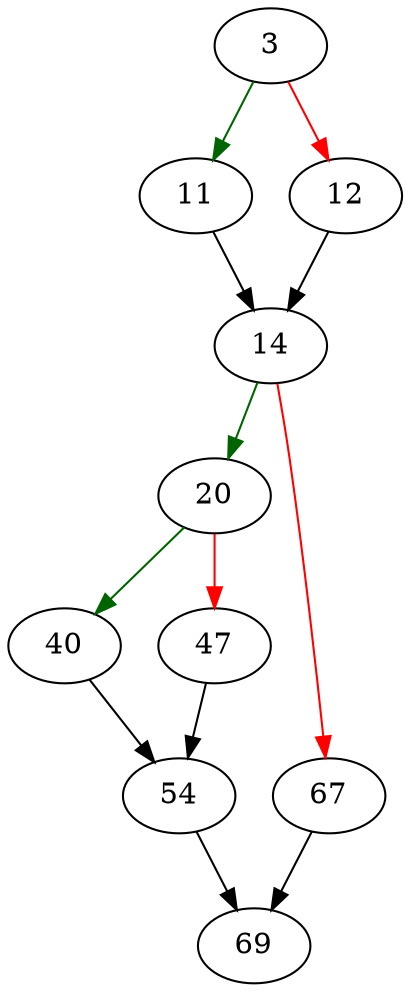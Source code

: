 strict digraph "vdbeIncrMergerNew" {
	// Node definitions.
	3 [entry=true];
	11;
	12;
	14;
	20;
	67;
	40;
	47;
	54;
	69;

	// Edge definitions.
	3 -> 11 [
		color=darkgreen
		cond=true
	];
	3 -> 12 [
		color=red
		cond=false
	];
	11 -> 14;
	12 -> 14;
	14 -> 20 [
		color=darkgreen
		cond=true
	];
	14 -> 67 [
		color=red
		cond=false
	];
	20 -> 40 [
		color=darkgreen
		cond=true
	];
	20 -> 47 [
		color=red
		cond=false
	];
	67 -> 69;
	40 -> 54;
	47 -> 54;
	54 -> 69;
}